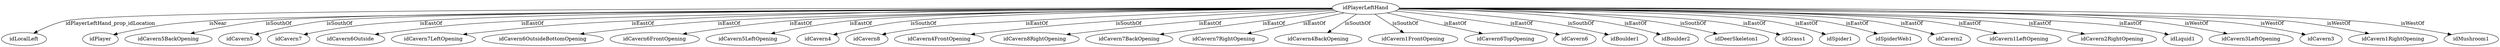 strict digraph  {
idPlayerLeftHand [node_type=entity_node];
idLocalLeft [node_type=property_node];
idPlayer [node_type=entity_node];
idCavern5BackOpening [node_type=entity_node];
idCavern5 [node_type=entity_node];
idCavern7 [node_type=entity_node];
idCavern6Outside [node_type=entity_node];
idCavern7LeftOpening [node_type=entity_node];
idCavern6OutsideBottomOpening [node_type=entity_node];
idCavern6FrontOpening [node_type=entity_node];
idCavern5LeftOpening [node_type=entity_node];
idCavern4 [node_type=entity_node];
idCavern8 [node_type=entity_node];
idCavern4FrontOpening [node_type=entity_node];
idCavern8RightOpening [node_type=entity_node];
idCavern7BackOpening [node_type=entity_node];
idCavern7RightOpening [node_type=entity_node];
idCavern4BackOpening [node_type=entity_node];
idCavern1FrontOpening [node_type=entity_node];
idCavern6TopOpening [node_type=entity_node];
idCavern6 [node_type=entity_node];
idBoulder1 [node_type=entity_node];
idBoulder2 [node_type=entity_node];
idDeerSkeleton1 [node_type=entity_node];
idGrass1 [node_type=entity_node];
idSpider1 [node_type=entity_node];
idSpiderWeb1 [node_type=entity_node];
idCavern2 [node_type=entity_node];
idCavern1LeftOpening [node_type=entity_node];
idCavern2RightOpening [node_type=entity_node];
idLiquid1 [node_type=entity_node];
idCavern3LeftOpening [node_type=entity_node];
idCavern3 [node_type=entity_node];
idCavern1RightOpening [node_type=entity_node];
idMushroom1 [node_type=entity_node];
idPlayerLeftHand -> idLocalLeft  [edge_type=property, label=idPlayerLeftHand_prop_idLocation];
idPlayerLeftHand -> idPlayer  [edge_type=relationship, label=isNear];
idPlayerLeftHand -> idCavern5BackOpening  [edge_type=relationship, label=isSouthOf];
idPlayerLeftHand -> idCavern5  [edge_type=relationship, label=isSouthOf];
idPlayerLeftHand -> idCavern7  [edge_type=relationship, label=isEastOf];
idPlayerLeftHand -> idCavern6Outside  [edge_type=relationship, label=isEastOf];
idPlayerLeftHand -> idCavern7LeftOpening  [edge_type=relationship, label=isEastOf];
idPlayerLeftHand -> idCavern6OutsideBottomOpening  [edge_type=relationship, label=isEastOf];
idPlayerLeftHand -> idCavern6FrontOpening  [edge_type=relationship, label=isEastOf];
idPlayerLeftHand -> idCavern5LeftOpening  [edge_type=relationship, label=isEastOf];
idPlayerLeftHand -> idCavern4  [edge_type=relationship, label=isSouthOf];
idPlayerLeftHand -> idCavern8  [edge_type=relationship, label=isEastOf];
idPlayerLeftHand -> idCavern4FrontOpening  [edge_type=relationship, label=isSouthOf];
idPlayerLeftHand -> idCavern8RightOpening  [edge_type=relationship, label=isEastOf];
idPlayerLeftHand -> idCavern7BackOpening  [edge_type=relationship, label=isEastOf];
idPlayerLeftHand -> idCavern7RightOpening  [edge_type=relationship, label=isEastOf];
idPlayerLeftHand -> idCavern4BackOpening  [edge_type=relationship, label=isSouthOf];
idPlayerLeftHand -> idCavern1FrontOpening  [edge_type=relationship, label=isSouthOf];
idPlayerLeftHand -> idCavern6TopOpening  [edge_type=relationship, label=isEastOf];
idPlayerLeftHand -> idCavern6  [edge_type=relationship, label=isEastOf];
idPlayerLeftHand -> idBoulder1  [edge_type=relationship, label=isSouthOf];
idPlayerLeftHand -> idBoulder2  [edge_type=relationship, label=isEastOf];
idPlayerLeftHand -> idDeerSkeleton1  [edge_type=relationship, label=isSouthOf];
idPlayerLeftHand -> idGrass1  [edge_type=relationship, label=isEastOf];
idPlayerLeftHand -> idSpider1  [edge_type=relationship, label=isEastOf];
idPlayerLeftHand -> idSpiderWeb1  [edge_type=relationship, label=isEastOf];
idPlayerLeftHand -> idCavern2  [edge_type=relationship, label=isEastOf];
idPlayerLeftHand -> idCavern1LeftOpening  [edge_type=relationship, label=isEastOf];
idPlayerLeftHand -> idCavern2RightOpening  [edge_type=relationship, label=isEastOf];
idPlayerLeftHand -> idLiquid1  [edge_type=relationship, label=isEastOf];
idPlayerLeftHand -> idCavern3LeftOpening  [edge_type=relationship, label=isWestOf];
idPlayerLeftHand -> idCavern3  [edge_type=relationship, label=isWestOf];
idPlayerLeftHand -> idCavern1RightOpening  [edge_type=relationship, label=isWestOf];
idPlayerLeftHand -> idMushroom1  [edge_type=relationship, label=isWestOf];
}
